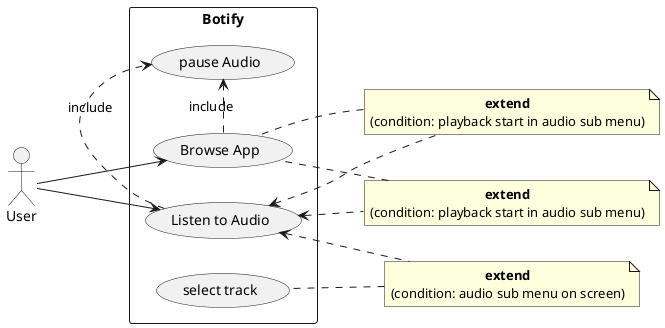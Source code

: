 @startuml
skinparam packageStyle rectangle
skinparam defaulttextalignment center
left to right direction
actor User as u
/'actor User as u2'/

note as n1
<b>extend</b>
(condition: playback start in audio sub menu)
end note

note as n2
<b>extend</b>
(condition: playback start in audio sub menu)
end note

note as n3
<b>extend</b>
(condition: audio sub menu on screen)
end note

/'note as n01
<b>extend</b>
(condition: audio sub menu on screen)
end note'/
/'
note as n02
<b>extend</b>

end note

note as n03
<b>extend</b>

end note'/

/'note "extend (condition: playback start in audio sub menu)" as n1
note "extend (condition: playback start in audio sub menu)" as n2
note "extend (condition: audio sub menu on screen)" as n3'/


rectangle "Botify" {
usecase "Browse App" as uc1
usecase "Listen to Audio" as uc2
usecase "select track" as uc3
usecase "pause Audio" as uc4
/'uc3 .> uc2 : extend
uc1 .> uc2 : extend'/
uc2 .> uc4 : include
uc1 .> uc4 : include
}

uc2 <.. n1
n1 .. uc1

uc2 <.. n2
n2 .. uc1

uc2 <.. n3
n3 .. uc3

u --> uc1
u --> uc2

/'rectangle "Listen to audio" {
usecase "Browse App" as uc01
usecase "browse phone" as uc02
usecase "select track" as uc03
usecase "pause Audio" as uc04
'//'uc3 .> uc2 : extend
uc1 .> uc2 : extend'//'
uc01 .> uc04 : include
'uc03 .> uc01 : extend
'uc01 .> uc04 : include
}

uc01 <.. n01
n01 .. uc03

'//'uc02 <.. n02
n02 .. uc01

uc02 <.. n03
n03 .. uc03
'//'

u2 --> uc01
u2 --> uc02'/

@enduml